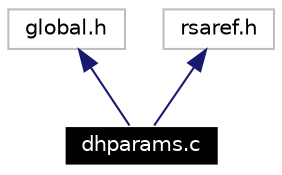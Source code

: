 digraph G
{
  edge [fontname="Helvetica",fontsize=10,labelfontname="Helvetica",labelfontsize=10];
  node [fontname="Helvetica",fontsize=10,shape=record];
  Node223 [label="dhparams.c",height=0.2,width=0.4,color="white", fillcolor="black", style="filled" fontcolor="white"];
  Node224 -> Node223 [dir=back,color="midnightblue",fontsize=10,style="solid",fontname="Helvetica"];
  Node224 [label="global.h",height=0.2,width=0.4,color="grey75"];
  Node225 -> Node223 [dir=back,color="midnightblue",fontsize=10,style="solid",fontname="Helvetica"];
  Node225 [label="rsaref.h",height=0.2,width=0.4,color="grey75"];
}
